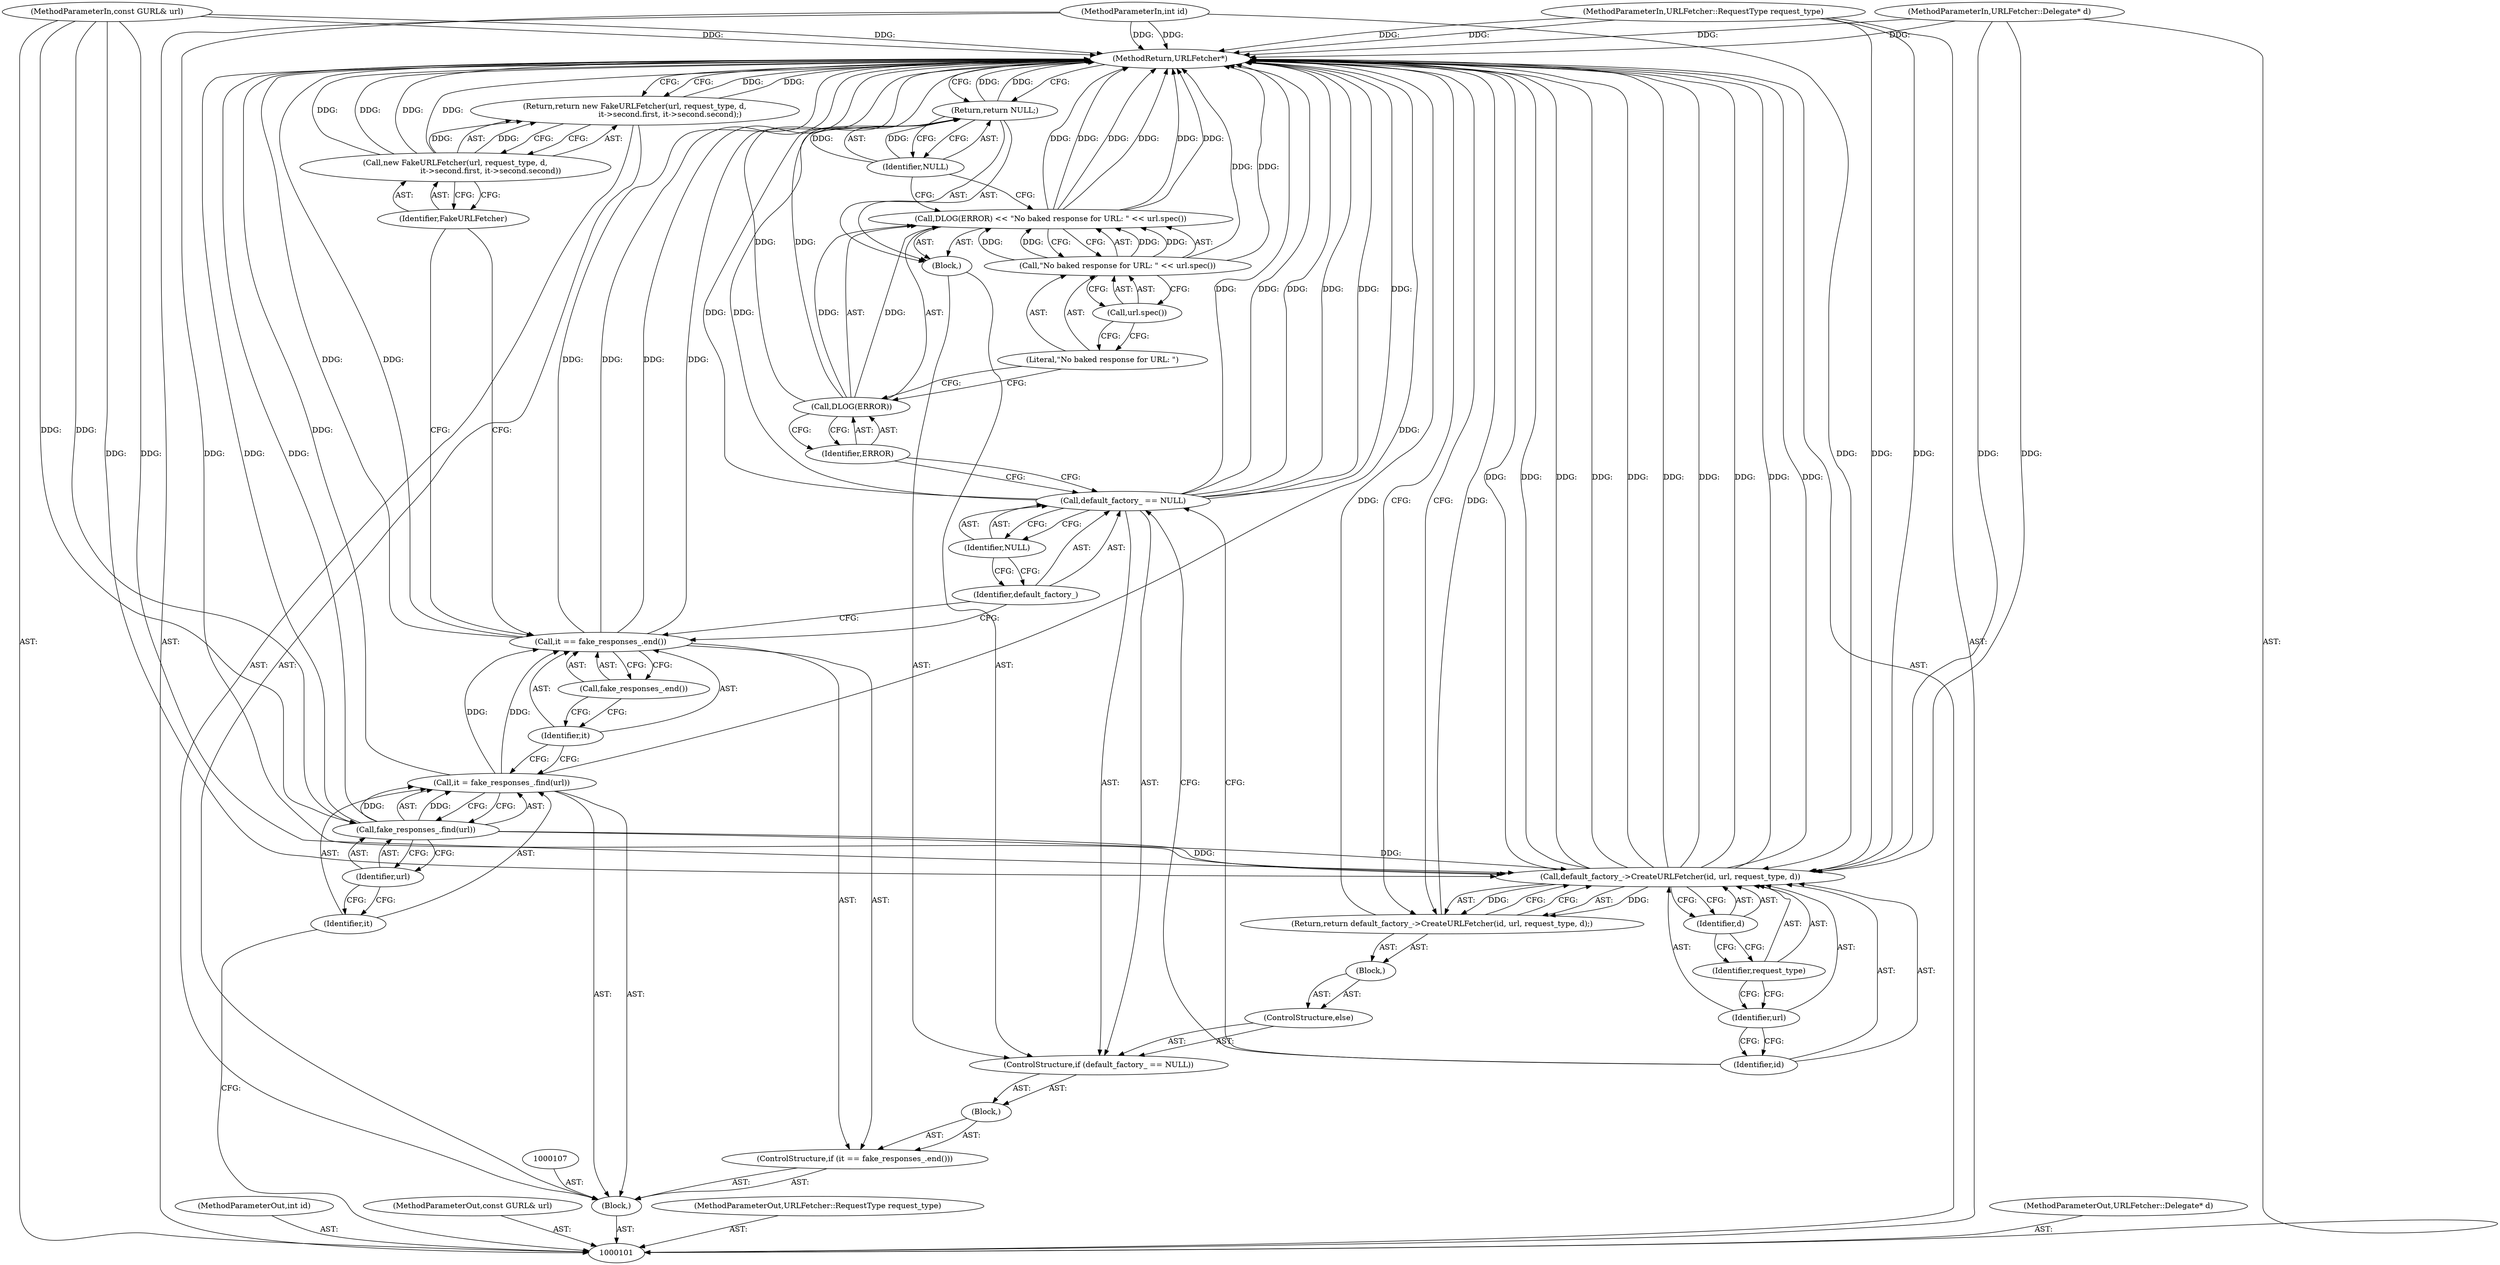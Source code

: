 digraph "0_Chrome_a6e146b4a369b31afa4c4323cc813dcbe0ef0c2b_0" {
"1000141" [label="(MethodReturn,URLFetcher*)"];
"1000124" [label="(Identifier,ERROR)"];
"1000125" [label="(Call,\"No baked response for URL: \" << url.spec())"];
"1000126" [label="(Literal,\"No baked response for URL: \")"];
"1000127" [label="(Call,url.spec())"];
"1000122" [label="(Call,DLOG(ERROR) << \"No baked response for URL: \" << url.spec())"];
"1000123" [label="(Call,DLOG(ERROR))"];
"1000129" [label="(Identifier,NULL)"];
"1000128" [label="(Return,return NULL;)"];
"1000131" [label="(Block,)"];
"1000130" [label="(ControlStructure,else)"];
"1000133" [label="(Call,default_factory_->CreateURLFetcher(id, url, request_type, d))"];
"1000134" [label="(Identifier,id)"];
"1000135" [label="(Identifier,url)"];
"1000136" [label="(Identifier,request_type)"];
"1000132" [label="(Return,return default_factory_->CreateURLFetcher(id, url, request_type, d);)"];
"1000137" [label="(Identifier,d)"];
"1000139" [label="(Call,new FakeURLFetcher(url, request_type, d,\n                             it->second.first, it->second.second))"];
"1000140" [label="(Identifier,FakeURLFetcher)"];
"1000138" [label="(Return,return new FakeURLFetcher(url, request_type, d,\n                             it->second.first, it->second.second);)"];
"1000102" [label="(MethodParameterIn,int id)"];
"1000192" [label="(MethodParameterOut,int id)"];
"1000103" [label="(MethodParameterIn,const GURL& url)"];
"1000193" [label="(MethodParameterOut,const GURL& url)"];
"1000104" [label="(MethodParameterIn,URLFetcher::RequestType request_type)"];
"1000194" [label="(MethodParameterOut,URLFetcher::RequestType request_type)"];
"1000106" [label="(Block,)"];
"1000105" [label="(MethodParameterIn,URLFetcher::Delegate* d)"];
"1000195" [label="(MethodParameterOut,URLFetcher::Delegate* d)"];
"1000108" [label="(Call,it = fake_responses_.find(url))"];
"1000109" [label="(Identifier,it)"];
"1000110" [label="(Call,fake_responses_.find(url))"];
"1000111" [label="(Identifier,url)"];
"1000115" [label="(Call,fake_responses_.end())"];
"1000112" [label="(ControlStructure,if (it == fake_responses_.end()))"];
"1000116" [label="(Block,)"];
"1000113" [label="(Call,it == fake_responses_.end())"];
"1000114" [label="(Identifier,it)"];
"1000120" [label="(Identifier,NULL)"];
"1000121" [label="(Block,)"];
"1000117" [label="(ControlStructure,if (default_factory_ == NULL))"];
"1000118" [label="(Call,default_factory_ == NULL)"];
"1000119" [label="(Identifier,default_factory_)"];
"1000141" -> "1000101"  [label="AST: "];
"1000141" -> "1000128"  [label="CFG: "];
"1000141" -> "1000132"  [label="CFG: "];
"1000141" -> "1000138"  [label="CFG: "];
"1000132" -> "1000141"  [label="DDG: "];
"1000138" -> "1000141"  [label="DDG: "];
"1000128" -> "1000141"  [label="DDG: "];
"1000122" -> "1000141"  [label="DDG: "];
"1000122" -> "1000141"  [label="DDG: "];
"1000122" -> "1000141"  [label="DDG: "];
"1000104" -> "1000141"  [label="DDG: "];
"1000105" -> "1000141"  [label="DDG: "];
"1000113" -> "1000141"  [label="DDG: "];
"1000113" -> "1000141"  [label="DDG: "];
"1000113" -> "1000141"  [label="DDG: "];
"1000139" -> "1000141"  [label="DDG: "];
"1000139" -> "1000141"  [label="DDG: "];
"1000125" -> "1000141"  [label="DDG: "];
"1000118" -> "1000141"  [label="DDG: "];
"1000118" -> "1000141"  [label="DDG: "];
"1000118" -> "1000141"  [label="DDG: "];
"1000110" -> "1000141"  [label="DDG: "];
"1000133" -> "1000141"  [label="DDG: "];
"1000133" -> "1000141"  [label="DDG: "];
"1000133" -> "1000141"  [label="DDG: "];
"1000133" -> "1000141"  [label="DDG: "];
"1000133" -> "1000141"  [label="DDG: "];
"1000123" -> "1000141"  [label="DDG: "];
"1000103" -> "1000141"  [label="DDG: "];
"1000102" -> "1000141"  [label="DDG: "];
"1000108" -> "1000141"  [label="DDG: "];
"1000124" -> "1000123"  [label="AST: "];
"1000124" -> "1000118"  [label="CFG: "];
"1000123" -> "1000124"  [label="CFG: "];
"1000125" -> "1000122"  [label="AST: "];
"1000125" -> "1000127"  [label="CFG: "];
"1000126" -> "1000125"  [label="AST: "];
"1000127" -> "1000125"  [label="AST: "];
"1000122" -> "1000125"  [label="CFG: "];
"1000125" -> "1000141"  [label="DDG: "];
"1000125" -> "1000122"  [label="DDG: "];
"1000125" -> "1000122"  [label="DDG: "];
"1000126" -> "1000125"  [label="AST: "];
"1000126" -> "1000123"  [label="CFG: "];
"1000127" -> "1000126"  [label="CFG: "];
"1000127" -> "1000125"  [label="AST: "];
"1000127" -> "1000126"  [label="CFG: "];
"1000125" -> "1000127"  [label="CFG: "];
"1000122" -> "1000121"  [label="AST: "];
"1000122" -> "1000125"  [label="CFG: "];
"1000123" -> "1000122"  [label="AST: "];
"1000125" -> "1000122"  [label="AST: "];
"1000129" -> "1000122"  [label="CFG: "];
"1000122" -> "1000141"  [label="DDG: "];
"1000122" -> "1000141"  [label="DDG: "];
"1000122" -> "1000141"  [label="DDG: "];
"1000123" -> "1000122"  [label="DDG: "];
"1000125" -> "1000122"  [label="DDG: "];
"1000125" -> "1000122"  [label="DDG: "];
"1000123" -> "1000122"  [label="AST: "];
"1000123" -> "1000124"  [label="CFG: "];
"1000124" -> "1000123"  [label="AST: "];
"1000126" -> "1000123"  [label="CFG: "];
"1000123" -> "1000141"  [label="DDG: "];
"1000123" -> "1000122"  [label="DDG: "];
"1000129" -> "1000128"  [label="AST: "];
"1000129" -> "1000122"  [label="CFG: "];
"1000128" -> "1000129"  [label="CFG: "];
"1000129" -> "1000128"  [label="DDG: "];
"1000128" -> "1000121"  [label="AST: "];
"1000128" -> "1000129"  [label="CFG: "];
"1000129" -> "1000128"  [label="AST: "];
"1000141" -> "1000128"  [label="CFG: "];
"1000128" -> "1000141"  [label="DDG: "];
"1000129" -> "1000128"  [label="DDG: "];
"1000118" -> "1000128"  [label="DDG: "];
"1000131" -> "1000130"  [label="AST: "];
"1000132" -> "1000131"  [label="AST: "];
"1000130" -> "1000117"  [label="AST: "];
"1000131" -> "1000130"  [label="AST: "];
"1000133" -> "1000132"  [label="AST: "];
"1000133" -> "1000137"  [label="CFG: "];
"1000134" -> "1000133"  [label="AST: "];
"1000135" -> "1000133"  [label="AST: "];
"1000136" -> "1000133"  [label="AST: "];
"1000137" -> "1000133"  [label="AST: "];
"1000132" -> "1000133"  [label="CFG: "];
"1000133" -> "1000141"  [label="DDG: "];
"1000133" -> "1000141"  [label="DDG: "];
"1000133" -> "1000141"  [label="DDG: "];
"1000133" -> "1000141"  [label="DDG: "];
"1000133" -> "1000141"  [label="DDG: "];
"1000133" -> "1000132"  [label="DDG: "];
"1000102" -> "1000133"  [label="DDG: "];
"1000110" -> "1000133"  [label="DDG: "];
"1000103" -> "1000133"  [label="DDG: "];
"1000104" -> "1000133"  [label="DDG: "];
"1000105" -> "1000133"  [label="DDG: "];
"1000134" -> "1000133"  [label="AST: "];
"1000134" -> "1000118"  [label="CFG: "];
"1000135" -> "1000134"  [label="CFG: "];
"1000135" -> "1000133"  [label="AST: "];
"1000135" -> "1000134"  [label="CFG: "];
"1000136" -> "1000135"  [label="CFG: "];
"1000136" -> "1000133"  [label="AST: "];
"1000136" -> "1000135"  [label="CFG: "];
"1000137" -> "1000136"  [label="CFG: "];
"1000132" -> "1000131"  [label="AST: "];
"1000132" -> "1000133"  [label="CFG: "];
"1000133" -> "1000132"  [label="AST: "];
"1000141" -> "1000132"  [label="CFG: "];
"1000132" -> "1000141"  [label="DDG: "];
"1000133" -> "1000132"  [label="DDG: "];
"1000137" -> "1000133"  [label="AST: "];
"1000137" -> "1000136"  [label="CFG: "];
"1000133" -> "1000137"  [label="CFG: "];
"1000139" -> "1000138"  [label="AST: "];
"1000139" -> "1000140"  [label="CFG: "];
"1000140" -> "1000139"  [label="AST: "];
"1000138" -> "1000139"  [label="CFG: "];
"1000139" -> "1000141"  [label="DDG: "];
"1000139" -> "1000141"  [label="DDG: "];
"1000139" -> "1000138"  [label="DDG: "];
"1000140" -> "1000139"  [label="AST: "];
"1000140" -> "1000113"  [label="CFG: "];
"1000139" -> "1000140"  [label="CFG: "];
"1000138" -> "1000106"  [label="AST: "];
"1000138" -> "1000139"  [label="CFG: "];
"1000139" -> "1000138"  [label="AST: "];
"1000141" -> "1000138"  [label="CFG: "];
"1000138" -> "1000141"  [label="DDG: "];
"1000139" -> "1000138"  [label="DDG: "];
"1000102" -> "1000101"  [label="AST: "];
"1000102" -> "1000141"  [label="DDG: "];
"1000102" -> "1000133"  [label="DDG: "];
"1000192" -> "1000101"  [label="AST: "];
"1000103" -> "1000101"  [label="AST: "];
"1000103" -> "1000141"  [label="DDG: "];
"1000103" -> "1000110"  [label="DDG: "];
"1000103" -> "1000133"  [label="DDG: "];
"1000193" -> "1000101"  [label="AST: "];
"1000104" -> "1000101"  [label="AST: "];
"1000104" -> "1000141"  [label="DDG: "];
"1000104" -> "1000133"  [label="DDG: "];
"1000194" -> "1000101"  [label="AST: "];
"1000106" -> "1000101"  [label="AST: "];
"1000107" -> "1000106"  [label="AST: "];
"1000108" -> "1000106"  [label="AST: "];
"1000112" -> "1000106"  [label="AST: "];
"1000138" -> "1000106"  [label="AST: "];
"1000105" -> "1000101"  [label="AST: "];
"1000105" -> "1000141"  [label="DDG: "];
"1000105" -> "1000133"  [label="DDG: "];
"1000195" -> "1000101"  [label="AST: "];
"1000108" -> "1000106"  [label="AST: "];
"1000108" -> "1000110"  [label="CFG: "];
"1000109" -> "1000108"  [label="AST: "];
"1000110" -> "1000108"  [label="AST: "];
"1000114" -> "1000108"  [label="CFG: "];
"1000108" -> "1000141"  [label="DDG: "];
"1000110" -> "1000108"  [label="DDG: "];
"1000108" -> "1000113"  [label="DDG: "];
"1000109" -> "1000108"  [label="AST: "];
"1000109" -> "1000101"  [label="CFG: "];
"1000111" -> "1000109"  [label="CFG: "];
"1000110" -> "1000108"  [label="AST: "];
"1000110" -> "1000111"  [label="CFG: "];
"1000111" -> "1000110"  [label="AST: "];
"1000108" -> "1000110"  [label="CFG: "];
"1000110" -> "1000141"  [label="DDG: "];
"1000110" -> "1000108"  [label="DDG: "];
"1000103" -> "1000110"  [label="DDG: "];
"1000110" -> "1000133"  [label="DDG: "];
"1000111" -> "1000110"  [label="AST: "];
"1000111" -> "1000109"  [label="CFG: "];
"1000110" -> "1000111"  [label="CFG: "];
"1000115" -> "1000113"  [label="AST: "];
"1000115" -> "1000114"  [label="CFG: "];
"1000113" -> "1000115"  [label="CFG: "];
"1000112" -> "1000106"  [label="AST: "];
"1000113" -> "1000112"  [label="AST: "];
"1000116" -> "1000112"  [label="AST: "];
"1000116" -> "1000112"  [label="AST: "];
"1000117" -> "1000116"  [label="AST: "];
"1000113" -> "1000112"  [label="AST: "];
"1000113" -> "1000115"  [label="CFG: "];
"1000114" -> "1000113"  [label="AST: "];
"1000115" -> "1000113"  [label="AST: "];
"1000119" -> "1000113"  [label="CFG: "];
"1000140" -> "1000113"  [label="CFG: "];
"1000113" -> "1000141"  [label="DDG: "];
"1000113" -> "1000141"  [label="DDG: "];
"1000113" -> "1000141"  [label="DDG: "];
"1000108" -> "1000113"  [label="DDG: "];
"1000114" -> "1000113"  [label="AST: "];
"1000114" -> "1000108"  [label="CFG: "];
"1000115" -> "1000114"  [label="CFG: "];
"1000120" -> "1000118"  [label="AST: "];
"1000120" -> "1000119"  [label="CFG: "];
"1000118" -> "1000120"  [label="CFG: "];
"1000121" -> "1000117"  [label="AST: "];
"1000122" -> "1000121"  [label="AST: "];
"1000128" -> "1000121"  [label="AST: "];
"1000117" -> "1000116"  [label="AST: "];
"1000118" -> "1000117"  [label="AST: "];
"1000121" -> "1000117"  [label="AST: "];
"1000130" -> "1000117"  [label="AST: "];
"1000118" -> "1000117"  [label="AST: "];
"1000118" -> "1000120"  [label="CFG: "];
"1000119" -> "1000118"  [label="AST: "];
"1000120" -> "1000118"  [label="AST: "];
"1000124" -> "1000118"  [label="CFG: "];
"1000134" -> "1000118"  [label="CFG: "];
"1000118" -> "1000141"  [label="DDG: "];
"1000118" -> "1000141"  [label="DDG: "];
"1000118" -> "1000141"  [label="DDG: "];
"1000118" -> "1000128"  [label="DDG: "];
"1000119" -> "1000118"  [label="AST: "];
"1000119" -> "1000113"  [label="CFG: "];
"1000120" -> "1000119"  [label="CFG: "];
}
